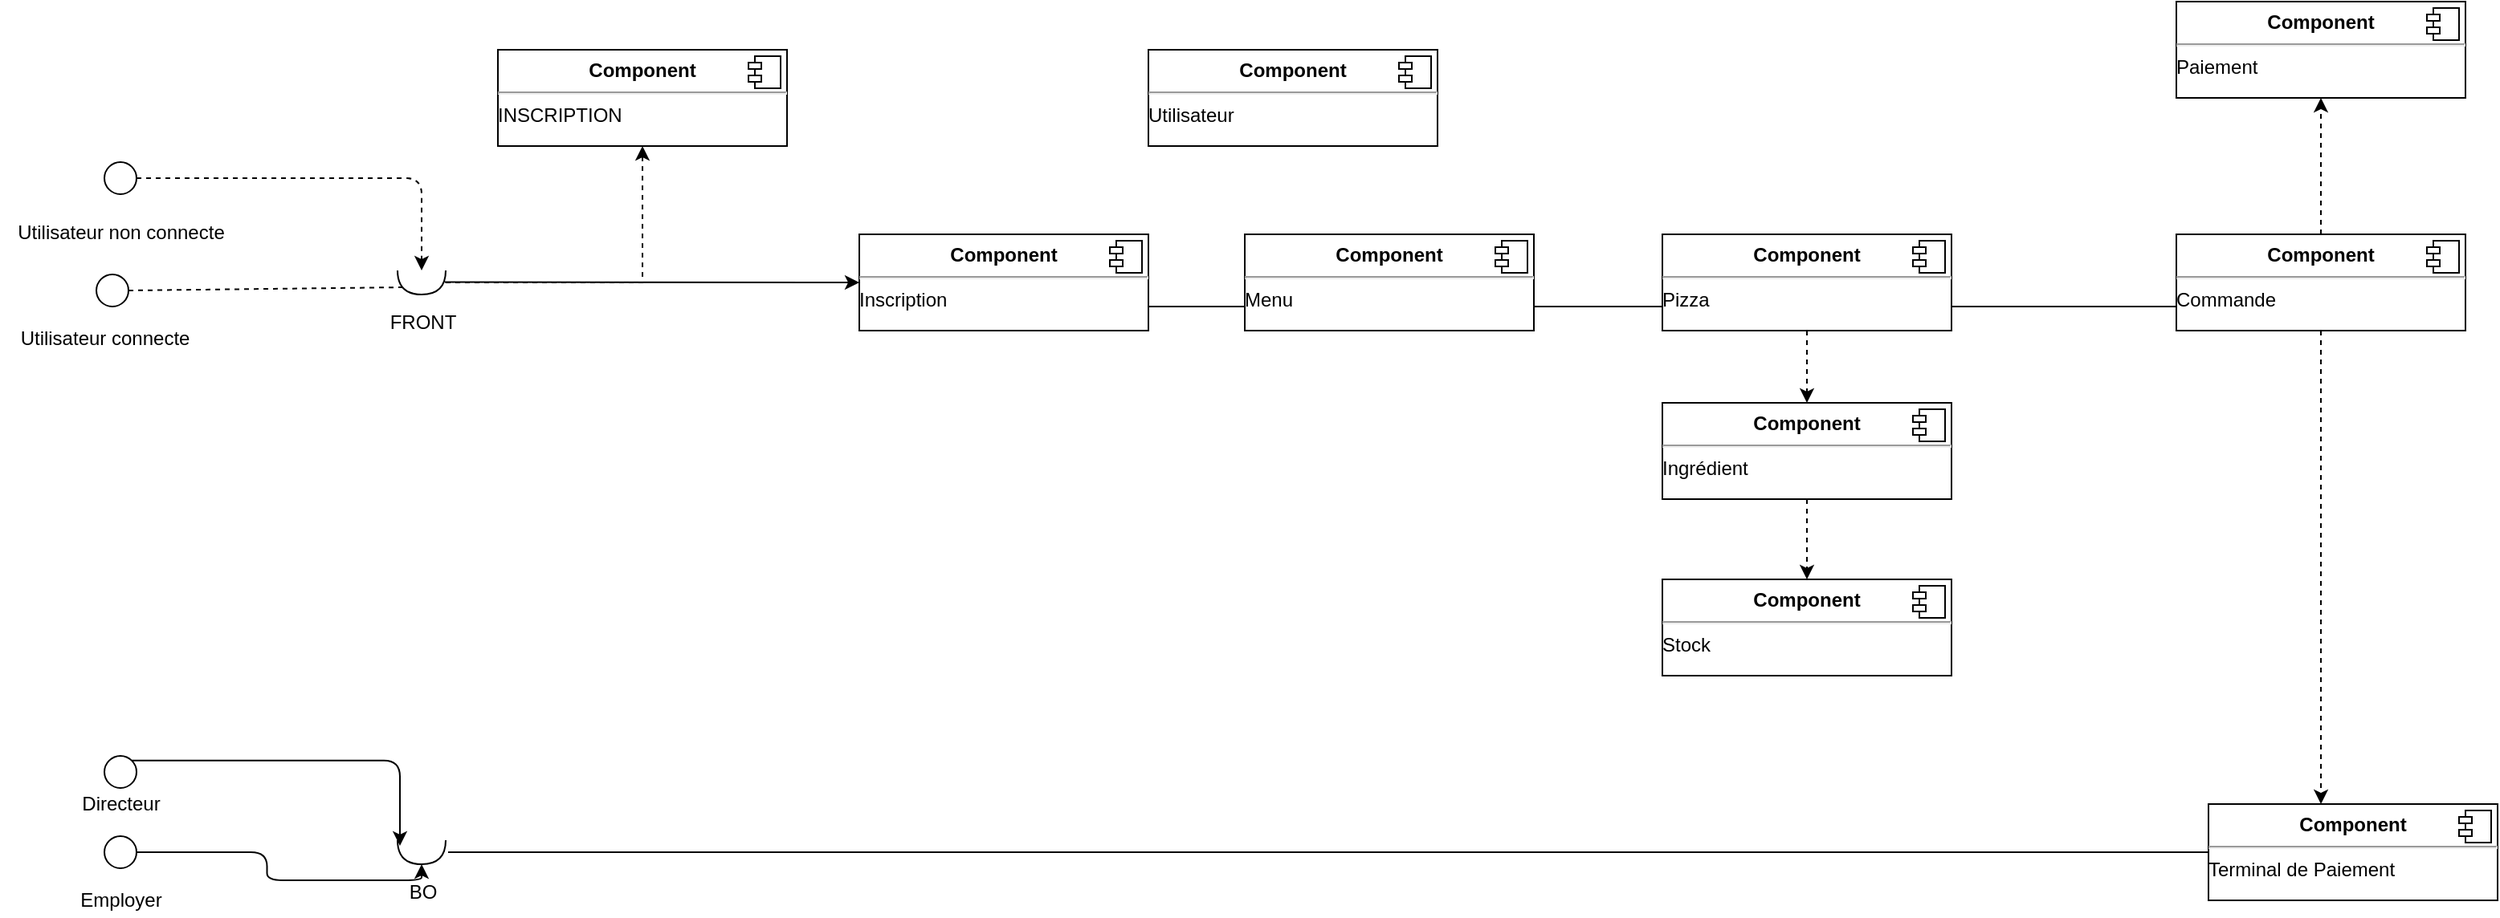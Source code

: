 <mxfile version="13.0.9" type="device"><diagram id="9qxLuFXFyIdMaA470AHm" name="Page-1"><mxGraphModel dx="1198" dy="654" grid="1" gridSize="10" guides="1" tooltips="1" connect="1" arrows="1" fold="1" page="1" pageScale="1" pageWidth="1169" pageHeight="827" math="0" shadow="0"><root><mxCell id="0"/><mxCell id="1" parent="0"/><mxCell id="dnIYBNHNOo8yha2eckOs-2" value="" style="ellipse;whiteSpace=wrap;html=1;" vertex="1" parent="1"><mxGeometry x="250" y="160" width="20" height="20" as="geometry"/></mxCell><mxCell id="dnIYBNHNOo8yha2eckOs-3" value="" style="ellipse;whiteSpace=wrap;html=1;" vertex="1" parent="1"><mxGeometry x="245" y="230" width="20" height="20" as="geometry"/></mxCell><mxCell id="dnIYBNHNOo8yha2eckOs-4" value="" style="ellipse;whiteSpace=wrap;html=1;" vertex="1" parent="1"><mxGeometry x="250" y="530" width="20" height="20" as="geometry"/></mxCell><mxCell id="dnIYBNHNOo8yha2eckOs-5" value="" style="ellipse;whiteSpace=wrap;html=1;" vertex="1" parent="1"><mxGeometry x="250" y="580" width="20" height="20" as="geometry"/></mxCell><mxCell id="dnIYBNHNOo8yha2eckOs-6" value="&lt;p style=&quot;margin: 0px ; margin-top: 6px ; text-align: center&quot;&gt;&lt;b&gt;Component&lt;/b&gt;&lt;/p&gt;&lt;hr&gt;INSCRIPTION" style="align=left;overflow=fill;html=1;dropTarget=0;" vertex="1" parent="1"><mxGeometry x="495" y="90" width="180" height="60" as="geometry"/></mxCell><mxCell id="dnIYBNHNOo8yha2eckOs-7" value="" style="shape=component;jettyWidth=8;jettyHeight=4;" vertex="1" parent="dnIYBNHNOo8yha2eckOs-6"><mxGeometry x="1" width="20" height="20" relative="1" as="geometry"><mxPoint x="-24" y="4" as="offset"/></mxGeometry></mxCell><mxCell id="dnIYBNHNOo8yha2eckOs-8" value="&lt;p style=&quot;margin: 0px ; margin-top: 6px ; text-align: center&quot;&gt;&lt;b&gt;Component&lt;/b&gt;&lt;/p&gt;&lt;hr&gt;Utilisateur" style="align=left;overflow=fill;html=1;dropTarget=0;" vertex="1" parent="1"><mxGeometry x="900" y="90" width="180" height="60" as="geometry"/></mxCell><mxCell id="dnIYBNHNOo8yha2eckOs-9" value="" style="shape=component;jettyWidth=8;jettyHeight=4;" vertex="1" parent="dnIYBNHNOo8yha2eckOs-8"><mxGeometry x="1" width="20" height="20" relative="1" as="geometry"><mxPoint x="-24" y="4" as="offset"/></mxGeometry></mxCell><mxCell id="dnIYBNHNOo8yha2eckOs-17" style="edgeStyle=orthogonalEdgeStyle;rounded=0;orthogonalLoop=1;jettySize=auto;html=1;dashed=1;" edge="1" parent="1" source="dnIYBNHNOo8yha2eckOs-10" target="dnIYBNHNOo8yha2eckOs-6"><mxGeometry relative="1" as="geometry"><mxPoint x="590" y="235" as="targetPoint"/></mxGeometry></mxCell><mxCell id="dnIYBNHNOo8yha2eckOs-10" value="" style="shape=requiredInterface;html=1;verticalLabelPosition=bottom;rotation=90;" vertex="1" parent="1"><mxGeometry x="440" y="220" width="15" height="30" as="geometry"/></mxCell><mxCell id="dnIYBNHNOo8yha2eckOs-11" value="Utilisateur non connecte" style="text;html=1;align=center;verticalAlign=middle;resizable=0;points=[];autosize=1;" vertex="1" parent="1"><mxGeometry x="185" y="194" width="150" height="20" as="geometry"/></mxCell><mxCell id="dnIYBNHNOo8yha2eckOs-14" value="" style="endArrow=classic;html=1;dashed=1;exitX=1;exitY=0.5;exitDx=0;exitDy=0;edgeStyle=orthogonalEdgeStyle;entryX=0;entryY=0.5;entryDx=0;entryDy=0;entryPerimeter=0;" edge="1" parent="1" source="dnIYBNHNOo8yha2eckOs-2" target="dnIYBNHNOo8yha2eckOs-10"><mxGeometry width="50" height="50" relative="1" as="geometry"><mxPoint x="400" y="180" as="sourcePoint"/><mxPoint x="460" y="170" as="targetPoint"/></mxGeometry></mxCell><mxCell id="dnIYBNHNOo8yha2eckOs-15" value="FRONT" style="text;html=1;align=center;verticalAlign=middle;resizable=0;points=[];autosize=1;" vertex="1" parent="1"><mxGeometry x="417.5" y="250" width="60" height="20" as="geometry"/></mxCell><mxCell id="dnIYBNHNOo8yha2eckOs-16" value="Utilisateur connecte" style="text;html=1;align=center;verticalAlign=middle;resizable=0;points=[];autosize=1;" vertex="1" parent="1"><mxGeometry x="185" y="260" width="130" height="20" as="geometry"/></mxCell><mxCell id="dnIYBNHNOo8yha2eckOs-18" value="&lt;p style=&quot;margin: 0px ; margin-top: 6px ; text-align: center&quot;&gt;&lt;b&gt;Component&lt;/b&gt;&lt;/p&gt;&lt;hr&gt;Inscription " style="align=left;overflow=fill;html=1;dropTarget=0;" vertex="1" parent="1"><mxGeometry x="720" y="205" width="180" height="60" as="geometry"/></mxCell><mxCell id="dnIYBNHNOo8yha2eckOs-19" value="" style="shape=component;jettyWidth=8;jettyHeight=4;" vertex="1" parent="dnIYBNHNOo8yha2eckOs-18"><mxGeometry x="1" width="20" height="20" relative="1" as="geometry"><mxPoint x="-24" y="4" as="offset"/></mxGeometry></mxCell><mxCell id="dnIYBNHNOo8yha2eckOs-20" value="" style="endArrow=classic;html=1;entryX=0;entryY=0.5;entryDx=0;entryDy=0;exitX=0.481;exitY=0.02;exitDx=0;exitDy=0;exitPerimeter=0;" edge="1" parent="1" source="dnIYBNHNOo8yha2eckOs-10" target="dnIYBNHNOo8yha2eckOs-18"><mxGeometry width="50" height="50" relative="1" as="geometry"><mxPoint x="580" y="230" as="sourcePoint"/><mxPoint x="650" y="210" as="targetPoint"/></mxGeometry></mxCell><mxCell id="dnIYBNHNOo8yha2eckOs-21" value="" style="endArrow=none;dashed=1;html=1;exitX=1;exitY=0.5;exitDx=0;exitDy=0;" edge="1" parent="1" source="dnIYBNHNOo8yha2eckOs-3"><mxGeometry width="50" height="50" relative="1" as="geometry"><mxPoint x="550" y="300" as="sourcePoint"/><mxPoint x="437" y="238" as="targetPoint"/></mxGeometry></mxCell><mxCell id="dnIYBNHNOo8yha2eckOs-22" value="&lt;p style=&quot;margin: 0px ; margin-top: 6px ; text-align: center&quot;&gt;&lt;b&gt;Component&lt;/b&gt;&lt;/p&gt;&lt;hr&gt;Menu" style="align=left;overflow=fill;html=1;dropTarget=0;" vertex="1" parent="1"><mxGeometry x="960" y="205" width="180" height="60" as="geometry"/></mxCell><mxCell id="dnIYBNHNOo8yha2eckOs-23" value="" style="shape=component;jettyWidth=8;jettyHeight=4;" vertex="1" parent="dnIYBNHNOo8yha2eckOs-22"><mxGeometry x="1" width="20" height="20" relative="1" as="geometry"><mxPoint x="-24" y="4" as="offset"/></mxGeometry></mxCell><mxCell id="dnIYBNHNOo8yha2eckOs-24" value="&lt;p style=&quot;margin: 0px ; margin-top: 6px ; text-align: center&quot;&gt;&lt;b&gt;Component&lt;/b&gt;&lt;/p&gt;&lt;hr&gt;Pizza " style="align=left;overflow=fill;html=1;dropTarget=0;" vertex="1" parent="1"><mxGeometry x="1220" y="205" width="180" height="60" as="geometry"/></mxCell><mxCell id="dnIYBNHNOo8yha2eckOs-25" value="" style="shape=component;jettyWidth=8;jettyHeight=4;" vertex="1" parent="dnIYBNHNOo8yha2eckOs-24"><mxGeometry x="1" width="20" height="20" relative="1" as="geometry"><mxPoint x="-24" y="4" as="offset"/></mxGeometry></mxCell><mxCell id="dnIYBNHNOo8yha2eckOs-26" value="&lt;p style=&quot;margin: 0px ; margin-top: 6px ; text-align: center&quot;&gt;&lt;b&gt;Component&lt;/b&gt;&lt;/p&gt;&lt;hr&gt;Ingrédient " style="align=left;overflow=fill;html=1;dropTarget=0;" vertex="1" parent="1"><mxGeometry x="1220" y="310" width="180" height="60" as="geometry"/></mxCell><mxCell id="dnIYBNHNOo8yha2eckOs-27" value="" style="shape=component;jettyWidth=8;jettyHeight=4;" vertex="1" parent="dnIYBNHNOo8yha2eckOs-26"><mxGeometry x="1" width="20" height="20" relative="1" as="geometry"><mxPoint x="-24" y="4" as="offset"/></mxGeometry></mxCell><mxCell id="dnIYBNHNOo8yha2eckOs-28" value="&lt;p style=&quot;margin: 0px ; margin-top: 6px ; text-align: center&quot;&gt;&lt;b&gt;Component&lt;/b&gt;&lt;/p&gt;&lt;hr&gt;Stock" style="align=left;overflow=fill;html=1;dropTarget=0;" vertex="1" parent="1"><mxGeometry x="1220" y="420" width="180" height="60" as="geometry"/></mxCell><mxCell id="dnIYBNHNOo8yha2eckOs-29" value="" style="shape=component;jettyWidth=8;jettyHeight=4;" vertex="1" parent="dnIYBNHNOo8yha2eckOs-28"><mxGeometry x="1" width="20" height="20" relative="1" as="geometry"><mxPoint x="-24" y="4" as="offset"/></mxGeometry></mxCell><mxCell id="dnIYBNHNOo8yha2eckOs-30" value="&lt;p style=&quot;margin: 0px ; margin-top: 6px ; text-align: center&quot;&gt;&lt;b&gt;Component&lt;/b&gt;&lt;/p&gt;&lt;hr&gt;Commande " style="align=left;overflow=fill;html=1;dropTarget=0;" vertex="1" parent="1"><mxGeometry x="1540" y="205" width="180" height="60" as="geometry"/></mxCell><mxCell id="dnIYBNHNOo8yha2eckOs-31" value="" style="shape=component;jettyWidth=8;jettyHeight=4;" vertex="1" parent="dnIYBNHNOo8yha2eckOs-30"><mxGeometry x="1" width="20" height="20" relative="1" as="geometry"><mxPoint x="-24" y="4" as="offset"/></mxGeometry></mxCell><mxCell id="dnIYBNHNOo8yha2eckOs-32" value="&lt;p style=&quot;margin: 0px ; margin-top: 6px ; text-align: center&quot;&gt;&lt;b&gt;Component&lt;/b&gt;&lt;/p&gt;&lt;hr&gt;Paiement" style="align=left;overflow=fill;html=1;dropTarget=0;" vertex="1" parent="1"><mxGeometry x="1540" y="60" width="180" height="60" as="geometry"/></mxCell><mxCell id="dnIYBNHNOo8yha2eckOs-33" value="" style="shape=component;jettyWidth=8;jettyHeight=4;" vertex="1" parent="dnIYBNHNOo8yha2eckOs-32"><mxGeometry x="1" width="20" height="20" relative="1" as="geometry"><mxPoint x="-24" y="4" as="offset"/></mxGeometry></mxCell><mxCell id="dnIYBNHNOo8yha2eckOs-34" value="" style="endArrow=none;html=1;exitX=1;exitY=0.75;exitDx=0;exitDy=0;entryX=0;entryY=0.75;entryDx=0;entryDy=0;" edge="1" parent="1" source="dnIYBNHNOo8yha2eckOs-18" target="dnIYBNHNOo8yha2eckOs-22"><mxGeometry width="50" height="50" relative="1" as="geometry"><mxPoint x="910" y="270" as="sourcePoint"/><mxPoint x="960" y="220" as="targetPoint"/></mxGeometry></mxCell><mxCell id="dnIYBNHNOo8yha2eckOs-35" value="" style="endArrow=none;html=1;exitX=1;exitY=0.75;exitDx=0;exitDy=0;entryX=0;entryY=0.75;entryDx=0;entryDy=0;" edge="1" parent="1" source="dnIYBNHNOo8yha2eckOs-22" target="dnIYBNHNOo8yha2eckOs-24"><mxGeometry width="50" height="50" relative="1" as="geometry"><mxPoint x="1150" y="249" as="sourcePoint"/><mxPoint x="1210" y="249" as="targetPoint"/></mxGeometry></mxCell><mxCell id="dnIYBNHNOo8yha2eckOs-36" value="" style="endArrow=none;html=1;exitX=1;exitY=0.75;exitDx=0;exitDy=0;entryX=0;entryY=0.75;entryDx=0;entryDy=0;" edge="1" parent="1" source="dnIYBNHNOo8yha2eckOs-24" target="dnIYBNHNOo8yha2eckOs-30"><mxGeometry width="50" height="50" relative="1" as="geometry"><mxPoint x="1430" y="250" as="sourcePoint"/><mxPoint x="1510" y="250" as="targetPoint"/></mxGeometry></mxCell><mxCell id="dnIYBNHNOo8yha2eckOs-37" value="" style="endArrow=classic;html=1;exitX=0.5;exitY=0;exitDx=0;exitDy=0;dashed=1;" edge="1" parent="1" source="dnIYBNHNOo8yha2eckOs-30" target="dnIYBNHNOo8yha2eckOs-32"><mxGeometry width="50" height="50" relative="1" as="geometry"><mxPoint x="1590" y="190" as="sourcePoint"/><mxPoint x="1640" y="140" as="targetPoint"/></mxGeometry></mxCell><mxCell id="dnIYBNHNOo8yha2eckOs-38" value="" style="endArrow=classic;html=1;dashed=1;exitX=0.5;exitY=1;exitDx=0;exitDy=0;entryX=0.5;entryY=0;entryDx=0;entryDy=0;" edge="1" parent="1" source="dnIYBNHNOo8yha2eckOs-24" target="dnIYBNHNOo8yha2eckOs-26"><mxGeometry width="50" height="50" relative="1" as="geometry"><mxPoint x="1280" y="340" as="sourcePoint"/><mxPoint x="1330" y="290" as="targetPoint"/></mxGeometry></mxCell><mxCell id="dnIYBNHNOo8yha2eckOs-40" value="" style="endArrow=classic;html=1;dashed=1;exitX=0.5;exitY=1;exitDx=0;exitDy=0;entryX=0.5;entryY=0;entryDx=0;entryDy=0;" edge="1" parent="1" source="dnIYBNHNOo8yha2eckOs-26" target="dnIYBNHNOo8yha2eckOs-28"><mxGeometry width="50" height="50" relative="1" as="geometry"><mxPoint x="1340" y="470" as="sourcePoint"/><mxPoint x="1340" y="585" as="targetPoint"/></mxGeometry></mxCell><mxCell id="dnIYBNHNOo8yha2eckOs-41" value="Directeur" style="text;html=1;align=center;verticalAlign=middle;resizable=0;points=[];autosize=1;" vertex="1" parent="1"><mxGeometry x="225" y="550" width="70" height="20" as="geometry"/></mxCell><mxCell id="dnIYBNHNOo8yha2eckOs-42" value="Employer" style="text;html=1;align=center;verticalAlign=middle;resizable=0;points=[];autosize=1;" vertex="1" parent="1"><mxGeometry x="225" y="610" width="70" height="20" as="geometry"/></mxCell><mxCell id="dnIYBNHNOo8yha2eckOs-43" value="" style="shape=requiredInterface;html=1;verticalLabelPosition=bottom;rotation=90;" vertex="1" parent="1"><mxGeometry x="440" y="575" width="15" height="30" as="geometry"/></mxCell><mxCell id="dnIYBNHNOo8yha2eckOs-44" value="BO" style="text;html=1;align=center;verticalAlign=middle;resizable=0;points=[];autosize=1;" vertex="1" parent="1"><mxGeometry x="432.5" y="605" width="30" height="20" as="geometry"/></mxCell><mxCell id="dnIYBNHNOo8yha2eckOs-47" value="&lt;p style=&quot;margin: 0px ; margin-top: 6px ; text-align: center&quot;&gt;&lt;b&gt;Component&lt;/b&gt;&lt;/p&gt;&lt;hr&gt;Terminal de Paiement&amp;nbsp; " style="align=left;overflow=fill;html=1;dropTarget=0;" vertex="1" parent="1"><mxGeometry x="1560" y="560" width="180" height="60" as="geometry"/></mxCell><mxCell id="dnIYBNHNOo8yha2eckOs-48" value="" style="shape=component;jettyWidth=8;jettyHeight=4;" vertex="1" parent="dnIYBNHNOo8yha2eckOs-47"><mxGeometry x="1" width="20" height="20" relative="1" as="geometry"><mxPoint x="-24" y="4" as="offset"/></mxGeometry></mxCell><mxCell id="dnIYBNHNOo8yha2eckOs-49" value="" style="endArrow=classic;html=1;dashed=1;exitX=0.5;exitY=1;exitDx=0;exitDy=0;entryX=0.389;entryY=0;entryDx=0;entryDy=0;entryPerimeter=0;" edge="1" parent="1" source="dnIYBNHNOo8yha2eckOs-30" target="dnIYBNHNOo8yha2eckOs-47"><mxGeometry width="50" height="50" relative="1" as="geometry"><mxPoint x="1660" y="440" as="sourcePoint"/><mxPoint x="1710" y="390" as="targetPoint"/></mxGeometry></mxCell><mxCell id="dnIYBNHNOo8yha2eckOs-50" value="" style="endArrow=none;html=1;exitX=0.5;exitY=-0.05;exitDx=0;exitDy=0;exitPerimeter=0;" edge="1" parent="1" source="dnIYBNHNOo8yha2eckOs-43" target="dnIYBNHNOo8yha2eckOs-47"><mxGeometry width="50" height="50" relative="1" as="geometry"><mxPoint x="600" y="620" as="sourcePoint"/><mxPoint x="650" y="570" as="targetPoint"/></mxGeometry></mxCell><mxCell id="dnIYBNHNOo8yha2eckOs-51" value="" style="endArrow=classic;html=1;exitX=1;exitY=0;exitDx=0;exitDy=0;entryX=0.233;entryY=0.95;entryDx=0;entryDy=0;entryPerimeter=0;edgeStyle=orthogonalEdgeStyle;" edge="1" parent="1" source="dnIYBNHNOo8yha2eckOs-4" target="dnIYBNHNOo8yha2eckOs-43"><mxGeometry width="50" height="50" relative="1" as="geometry"><mxPoint x="330" y="550" as="sourcePoint"/><mxPoint x="380" y="500" as="targetPoint"/></mxGeometry></mxCell><mxCell id="dnIYBNHNOo8yha2eckOs-52" value="" style="endArrow=classic;html=1;exitX=1;exitY=0.5;exitDx=0;exitDy=0;entryX=1;entryY=0.5;entryDx=0;entryDy=0;entryPerimeter=0;edgeStyle=orthogonalEdgeStyle;" edge="1" parent="1" source="dnIYBNHNOo8yha2eckOs-5" target="dnIYBNHNOo8yha2eckOs-43"><mxGeometry width="50" height="50" relative="1" as="geometry"><mxPoint x="410" y="690" as="sourcePoint"/><mxPoint x="460" y="640" as="targetPoint"/></mxGeometry></mxCell></root></mxGraphModel></diagram></mxfile>